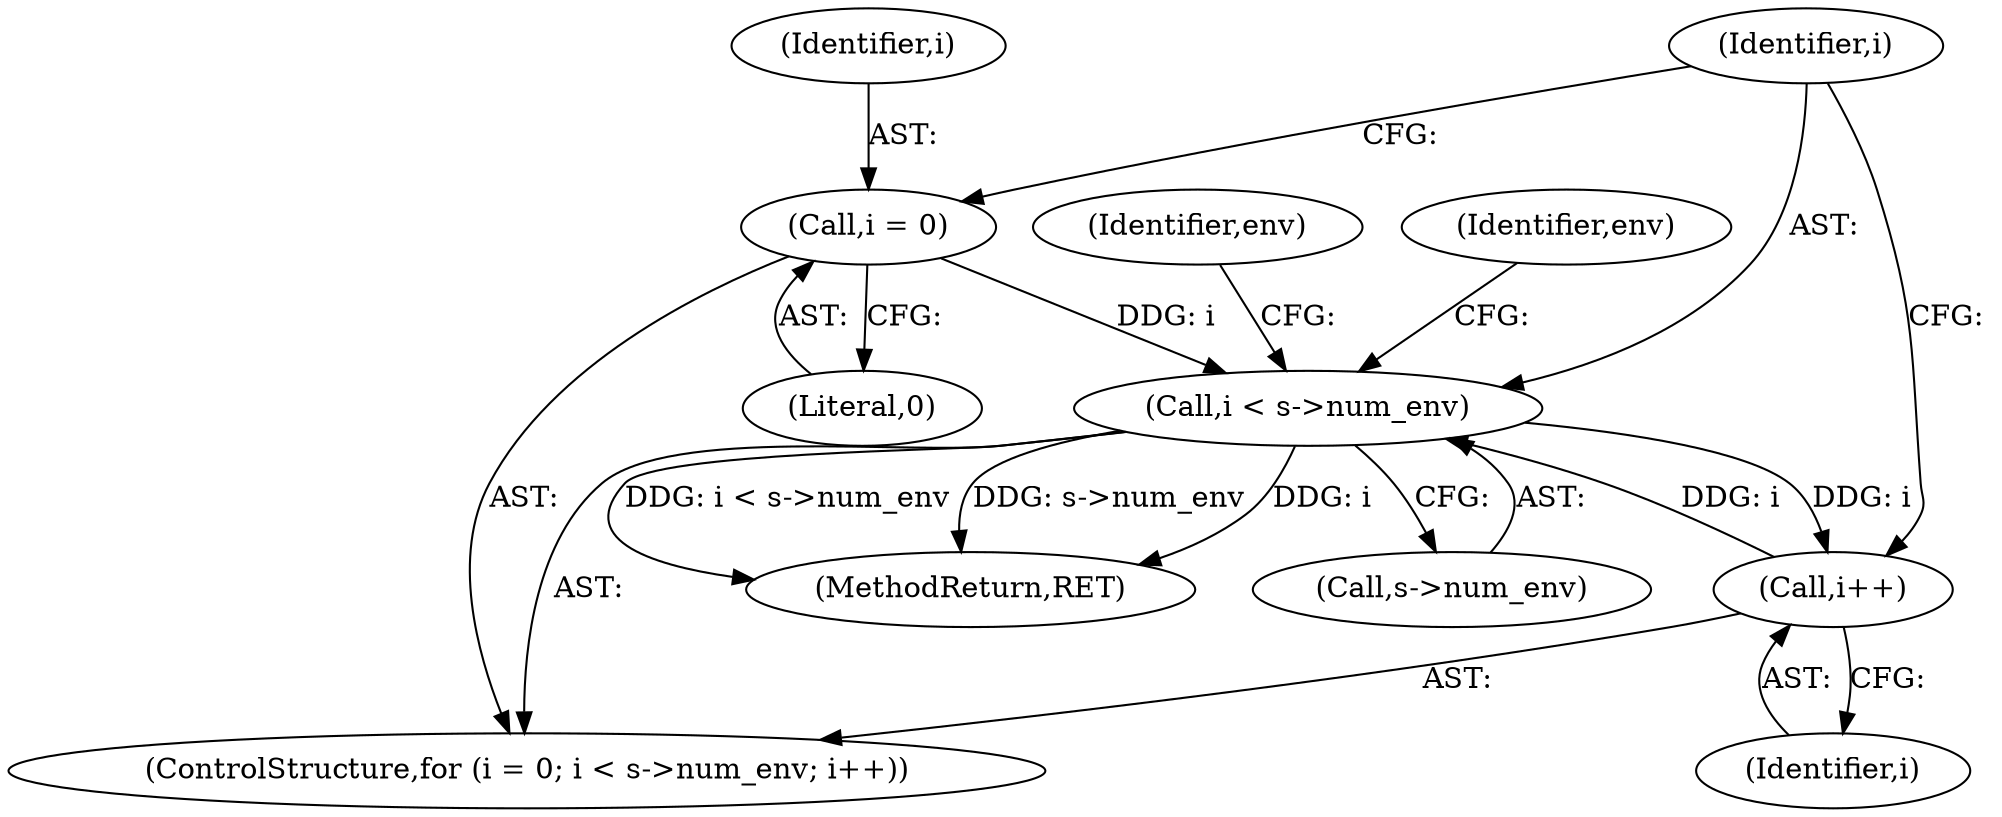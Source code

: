 digraph "0_mindrot_85bdcd7c92fe7ff133bbc4e10a65c91810f88755@pointer" {
"1000180" [label="(Call,i < s->num_env)"];
"1000177" [label="(Call,i = 0)"];
"1000185" [label="(Call,i++)"];
"1000180" [label="(Call,i < s->num_env)"];
"1000177" [label="(Call,i = 0)"];
"1000178" [label="(Identifier,i)"];
"1000186" [label="(Identifier,i)"];
"1000180" [label="(Call,i < s->num_env)"];
"1000185" [label="(Call,i++)"];
"1000630" [label="(MethodReturn,RET)"];
"1000182" [label="(Call,s->num_env)"];
"1000208" [label="(Identifier,env)"];
"1000189" [label="(Identifier,env)"];
"1000181" [label="(Identifier,i)"];
"1000179" [label="(Literal,0)"];
"1000176" [label="(ControlStructure,for (i = 0; i < s->num_env; i++))"];
"1000180" -> "1000176"  [label="AST: "];
"1000180" -> "1000182"  [label="CFG: "];
"1000181" -> "1000180"  [label="AST: "];
"1000182" -> "1000180"  [label="AST: "];
"1000189" -> "1000180"  [label="CFG: "];
"1000208" -> "1000180"  [label="CFG: "];
"1000180" -> "1000630"  [label="DDG: s->num_env"];
"1000180" -> "1000630"  [label="DDG: i"];
"1000180" -> "1000630"  [label="DDG: i < s->num_env"];
"1000177" -> "1000180"  [label="DDG: i"];
"1000185" -> "1000180"  [label="DDG: i"];
"1000180" -> "1000185"  [label="DDG: i"];
"1000177" -> "1000176"  [label="AST: "];
"1000177" -> "1000179"  [label="CFG: "];
"1000178" -> "1000177"  [label="AST: "];
"1000179" -> "1000177"  [label="AST: "];
"1000181" -> "1000177"  [label="CFG: "];
"1000185" -> "1000176"  [label="AST: "];
"1000185" -> "1000186"  [label="CFG: "];
"1000186" -> "1000185"  [label="AST: "];
"1000181" -> "1000185"  [label="CFG: "];
}
